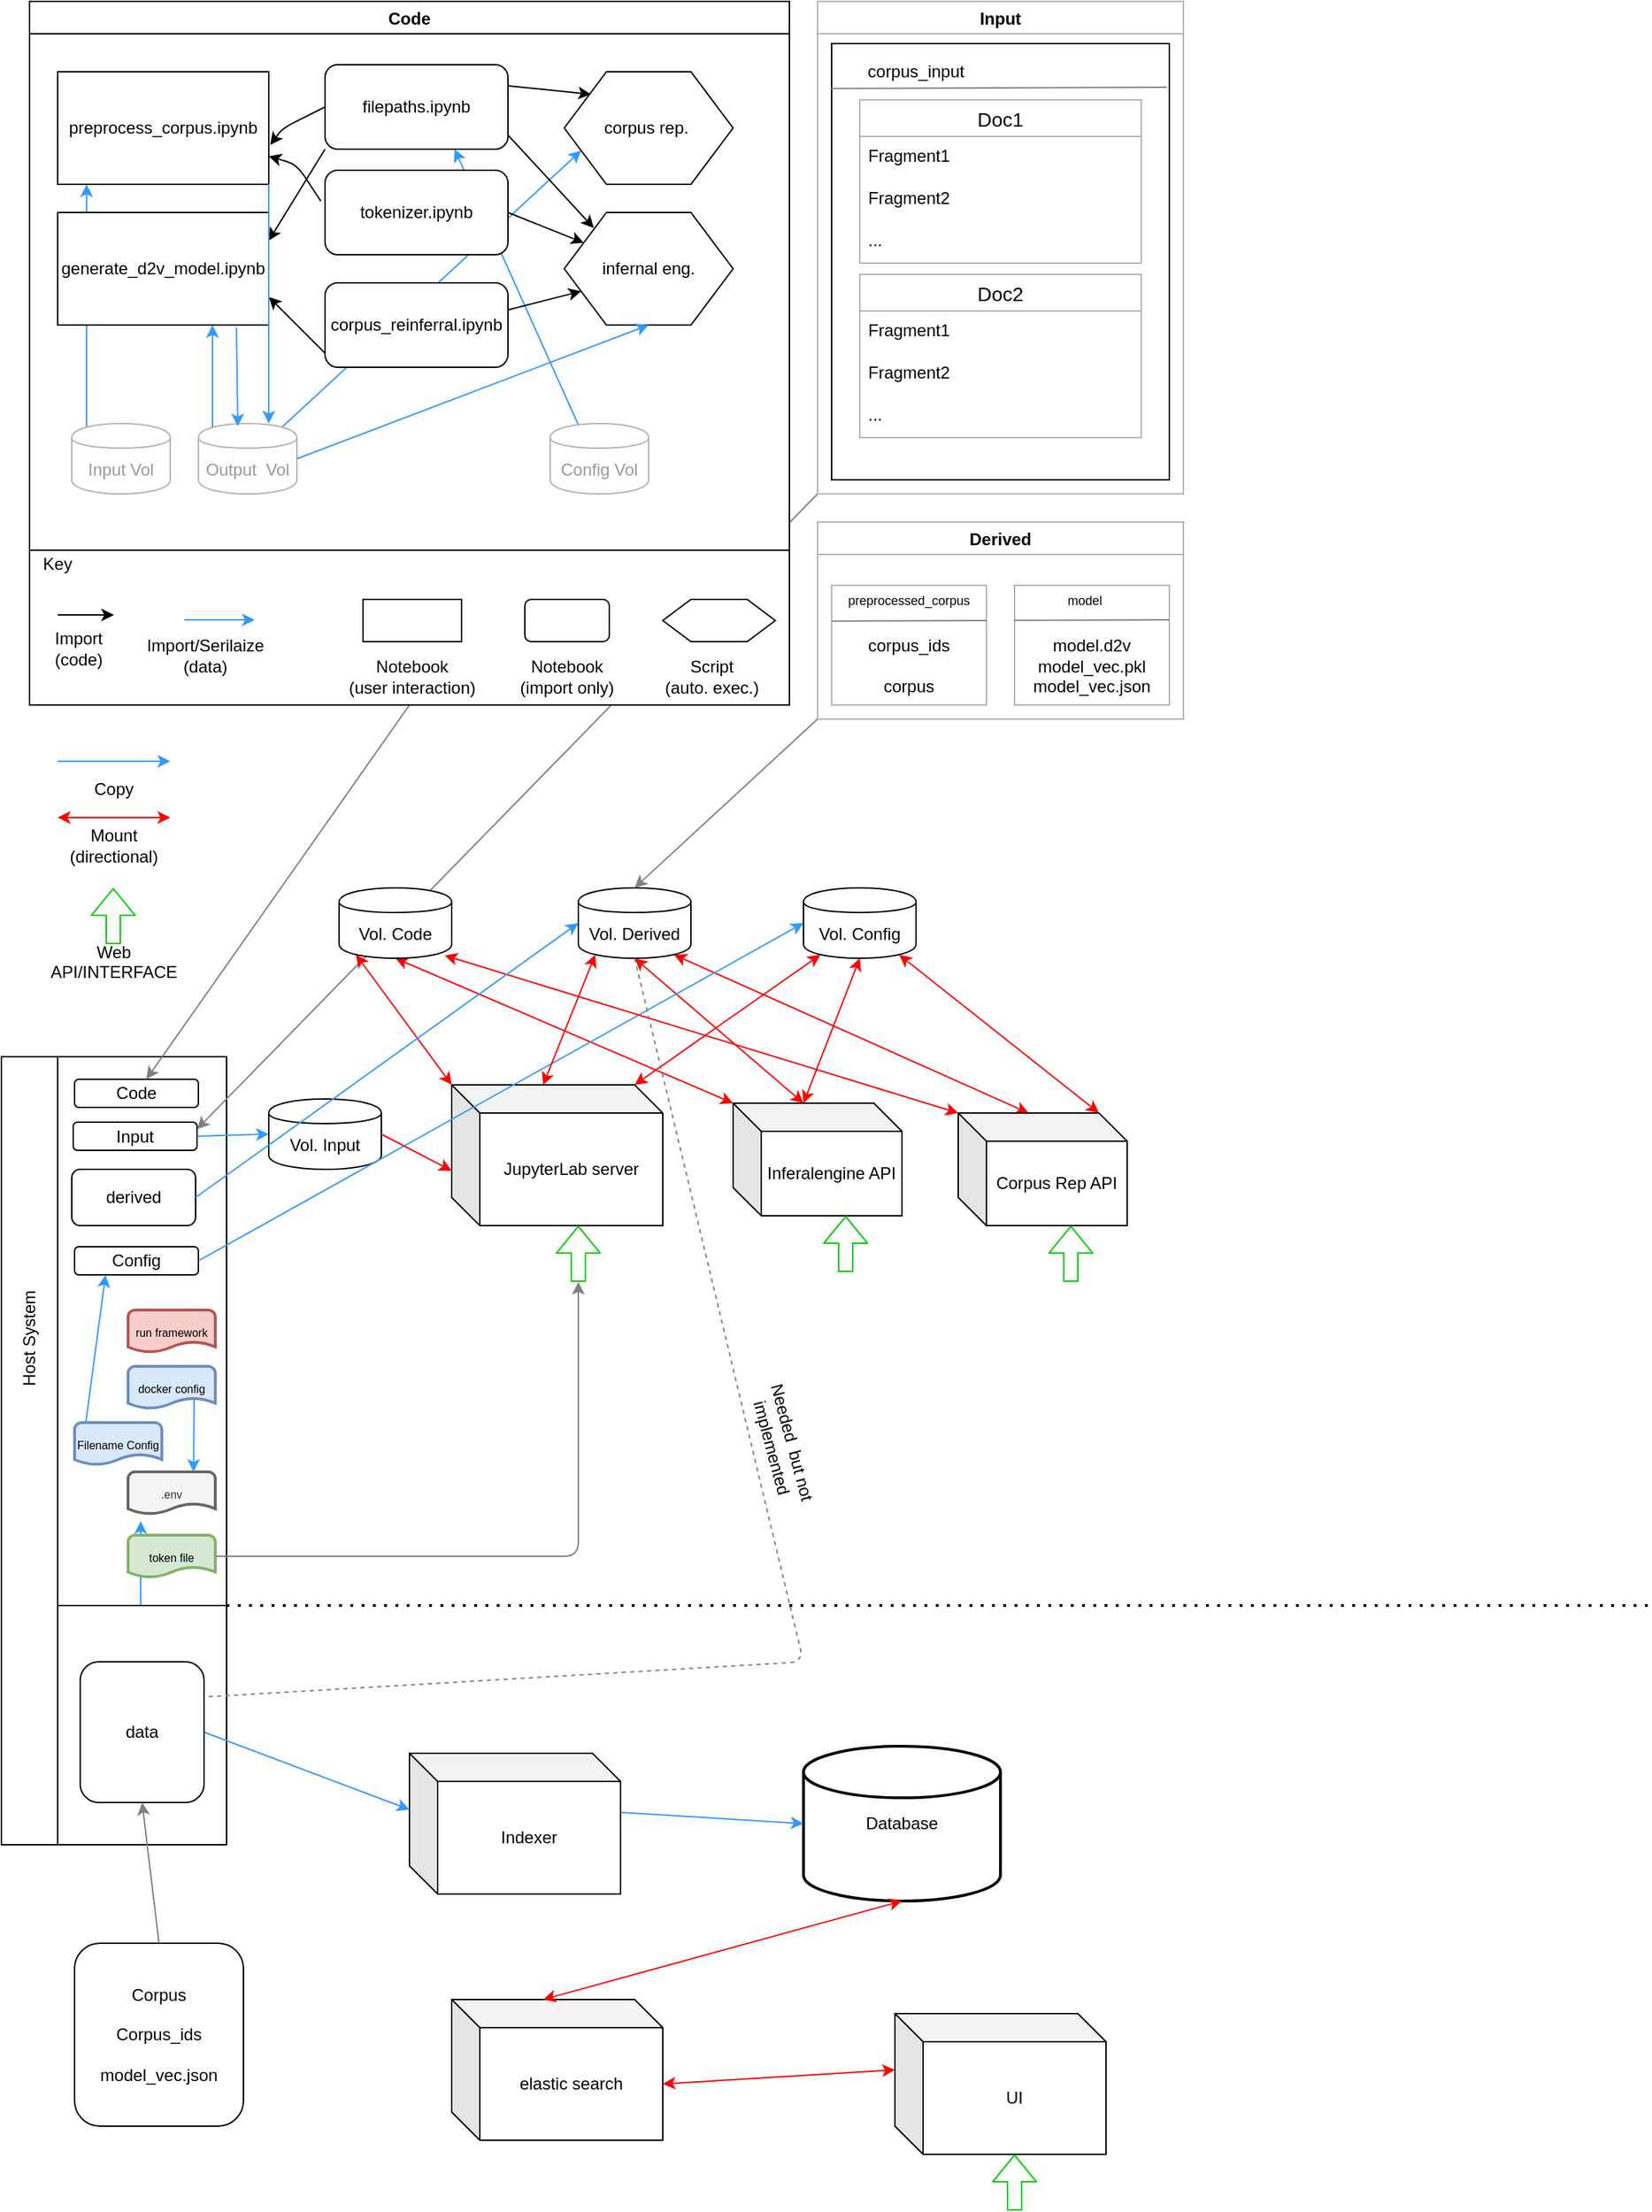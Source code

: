 <mxfile version="13.4.1" type="device"><diagram id="HEAzutBHcKa1fwCWlQ8a" name="Page-1"><mxGraphModel dx="705" dy="1695" grid="1" gridSize="10" guides="1" tooltips="1" connect="1" arrows="1" fold="1" page="1" pageScale="1" pageWidth="850" pageHeight="1100" math="0" shadow="0"><root><mxCell id="0"/><mxCell id="1" parent="0"/><mxCell id="dVK1Ax-wmwRDjo7SoRQM-2" value="" style="rounded=0;whiteSpace=wrap;html=1;" vertex="1" parent="1"><mxGeometry x="40" y="240" width="120" height="390" as="geometry"/></mxCell><mxCell id="dVK1Ax-wmwRDjo7SoRQM-203" value="" style="endArrow=classic;html=1;fontColor=#999999;exitX=0;exitY=1;exitDx=0;exitDy=0;strokeColor=#808080;entryX=1;entryY=0.25;entryDx=0;entryDy=0;" edge="1" parent="1" source="dVK1Ax-wmwRDjo7SoRQM-163" target="dVK1Ax-wmwRDjo7SoRQM-6"><mxGeometry width="50" height="50" relative="1" as="geometry"><mxPoint x="410" y="-10" as="sourcePoint"/><mxPoint x="223.029" y="256" as="targetPoint"/></mxGeometry></mxCell><mxCell id="dVK1Ax-wmwRDjo7SoRQM-135" value="" style="endArrow=classic;startArrow=classic;html=1;fontColor=#999999;exitX=0.5;exitY=1;exitDx=0;exitDy=0;entryX=0;entryY=0;entryDx=50;entryDy=0;entryPerimeter=0;strokeColor=#FF0000;" edge="1" parent="1" source="dVK1Ax-wmwRDjo7SoRQM-35" target="dVK1Ax-wmwRDjo7SoRQM-38"><mxGeometry width="50" height="50" relative="1" as="geometry"><mxPoint x="320" y="395" as="sourcePoint"/><mxPoint x="465" y="350" as="targetPoint"/></mxGeometry></mxCell><mxCell id="dVK1Ax-wmwRDjo7SoRQM-134" value="" style="endArrow=classic;startArrow=classic;html=1;fontColor=#999999;exitX=0.5;exitY=1;exitDx=0;exitDy=0;entryX=0;entryY=0;entryDx=0;entryDy=0;entryPerimeter=0;strokeColor=#FF0000;" edge="1" parent="1" source="dVK1Ax-wmwRDjo7SoRQM-32" target="dVK1Ax-wmwRDjo7SoRQM-38"><mxGeometry width="50" height="50" relative="1" as="geometry"><mxPoint x="322" y="256" as="sourcePoint"/><mxPoint x="660" y="200" as="targetPoint"/></mxGeometry></mxCell><mxCell id="dVK1Ax-wmwRDjo7SoRQM-133" value="" style="endArrow=classic;startArrow=classic;html=1;fontColor=#999999;exitX=0.85;exitY=0.95;exitDx=0;exitDy=0;entryX=0;entryY=0;entryDx=100;entryDy=0;entryPerimeter=0;strokeColor=#FF0000;exitPerimeter=0;" edge="1" parent="1" source="dVK1Ax-wmwRDjo7SoRQM-34" target="dVK1Ax-wmwRDjo7SoRQM-37"><mxGeometry width="50" height="50" relative="1" as="geometry"><mxPoint x="320" y="455" as="sourcePoint"/><mxPoint x="485" y="370" as="targetPoint"/></mxGeometry></mxCell><mxCell id="dVK1Ax-wmwRDjo7SoRQM-132" value="" style="endArrow=classic;startArrow=classic;html=1;fontColor=#999999;exitX=0.85;exitY=0.95;exitDx=0;exitDy=0;entryX=0;entryY=0;entryDx=50;entryDy=0;entryPerimeter=0;strokeColor=#FF0000;exitPerimeter=0;" edge="1" parent="1" source="dVK1Ax-wmwRDjo7SoRQM-35" target="dVK1Ax-wmwRDjo7SoRQM-37"><mxGeometry width="50" height="50" relative="1" as="geometry"><mxPoint x="320" y="395" as="sourcePoint"/><mxPoint x="465" y="350" as="targetPoint"/></mxGeometry></mxCell><mxCell id="dVK1Ax-wmwRDjo7SoRQM-1" value="" style="rounded=0;whiteSpace=wrap;html=1;" vertex="1" parent="1"><mxGeometry y="240" width="40" height="560" as="geometry"/></mxCell><mxCell id="dVK1Ax-wmwRDjo7SoRQM-157" style="edgeStyle=orthogonalEdgeStyle;rounded=0;orthogonalLoop=1;jettySize=auto;html=1;exitX=0.5;exitY=1;exitDx=0;exitDy=0;entryX=0.145;entryY=1.167;entryDx=0;entryDy=0;entryPerimeter=0;strokeColor=#3399FF;fontColor=#000000;" edge="1" parent="1" source="dVK1Ax-wmwRDjo7SoRQM-2" target="dVK1Ax-wmwRDjo7SoRQM-154"><mxGeometry relative="1" as="geometry"/></mxCell><mxCell id="dVK1Ax-wmwRDjo7SoRQM-3" value="" style="rounded=0;whiteSpace=wrap;html=1;" vertex="1" parent="1"><mxGeometry x="40" y="630" width="120" height="170" as="geometry"/></mxCell><mxCell id="dVK1Ax-wmwRDjo7SoRQM-6" value="Input" style="rounded=1;whiteSpace=wrap;html=1;" vertex="1" parent="1"><mxGeometry x="51" y="286.5" width="88" height="20" as="geometry"/></mxCell><mxCell id="dVK1Ax-wmwRDjo7SoRQM-29" value="Config" style="rounded=1;whiteSpace=wrap;html=1;" vertex="1" parent="1"><mxGeometry x="52" y="375" width="88" height="20" as="geometry"/></mxCell><mxCell id="dVK1Ax-wmwRDjo7SoRQM-30" value="derived" style="rounded=1;whiteSpace=wrap;html=1;" vertex="1" parent="1"><mxGeometry x="50" y="320" width="88" height="40" as="geometry"/></mxCell><mxCell id="dVK1Ax-wmwRDjo7SoRQM-32" value="Vol. Code" style="shape=cylinder;whiteSpace=wrap;html=1;boundedLbl=1;backgroundOutline=1;" vertex="1" parent="1"><mxGeometry x="240" y="120" width="80" height="50" as="geometry"/></mxCell><mxCell id="dVK1Ax-wmwRDjo7SoRQM-33" value="Vol. Input" style="shape=cylinder;whiteSpace=wrap;html=1;boundedLbl=1;backgroundOutline=1;" vertex="1" parent="1"><mxGeometry x="190" y="270" width="80" height="50" as="geometry"/></mxCell><mxCell id="dVK1Ax-wmwRDjo7SoRQM-34" value="Vol. Config" style="shape=cylinder;whiteSpace=wrap;html=1;boundedLbl=1;backgroundOutline=1;" vertex="1" parent="1"><mxGeometry x="570" y="120" width="80" height="50" as="geometry"/></mxCell><mxCell id="dVK1Ax-wmwRDjo7SoRQM-35" value="Vol. Derived" style="shape=cylinder;whiteSpace=wrap;html=1;boundedLbl=1;backgroundOutline=1;" vertex="1" parent="1"><mxGeometry x="410" y="120" width="80" height="50" as="geometry"/></mxCell><mxCell id="dVK1Ax-wmwRDjo7SoRQM-36" value="JupyterLab server" style="shape=cube;whiteSpace=wrap;html=1;boundedLbl=1;backgroundOutline=1;darkOpacity=0.05;darkOpacity2=0.1;" vertex="1" parent="1"><mxGeometry x="320" y="260" width="150" height="100" as="geometry"/></mxCell><mxCell id="dVK1Ax-wmwRDjo7SoRQM-37" value="Corpus Rep API" style="shape=cube;whiteSpace=wrap;html=1;boundedLbl=1;backgroundOutline=1;darkOpacity=0.05;darkOpacity2=0.1;" vertex="1" parent="1"><mxGeometry x="680" y="280" width="120" height="80" as="geometry"/></mxCell><mxCell id="dVK1Ax-wmwRDjo7SoRQM-38" value="Inferalengine API" style="shape=cube;whiteSpace=wrap;html=1;boundedLbl=1;backgroundOutline=1;darkOpacity=0.05;darkOpacity2=0.1;" vertex="1" parent="1"><mxGeometry x="520" y="273" width="120" height="80" as="geometry"/></mxCell><mxCell id="dVK1Ax-wmwRDjo7SoRQM-121" value="" style="endArrow=classic;html=1;strokeColor=#3399FF;fontColor=#999999;exitX=1;exitY=0.5;exitDx=0;exitDy=0;entryX=0;entryY=0.5;entryDx=0;entryDy=0;" edge="1" parent="1" source="dVK1Ax-wmwRDjo7SoRQM-29" target="dVK1Ax-wmwRDjo7SoRQM-34"><mxGeometry width="50" height="50" relative="1" as="geometry"><mxPoint x="180" y="400" as="sourcePoint"/><mxPoint x="230" y="350" as="targetPoint"/></mxGeometry></mxCell><mxCell id="dVK1Ax-wmwRDjo7SoRQM-123" value="" style="endArrow=classic;html=1;strokeColor=#3399FF;fontColor=#999999;entryX=0;entryY=0.5;entryDx=0;entryDy=0;exitX=1;exitY=0.5;exitDx=0;exitDy=0;" edge="1" parent="1" source="dVK1Ax-wmwRDjo7SoRQM-6" target="dVK1Ax-wmwRDjo7SoRQM-33"><mxGeometry width="50" height="50" relative="1" as="geometry"><mxPoint x="138" y="300" as="sourcePoint"/><mxPoint x="230" y="345" as="targetPoint"/></mxGeometry></mxCell><mxCell id="dVK1Ax-wmwRDjo7SoRQM-126" value="" style="endArrow=classic;startArrow=classic;html=1;fontColor=#999999;exitX=0.15;exitY=0.95;exitDx=0;exitDy=0;strokeColor=#FF0000;exitPerimeter=0;" edge="1" parent="1" source="dVK1Ax-wmwRDjo7SoRQM-32"><mxGeometry width="50" height="50" relative="1" as="geometry"><mxPoint x="430" y="380" as="sourcePoint"/><mxPoint x="320" y="260" as="targetPoint"/></mxGeometry></mxCell><mxCell id="dVK1Ax-wmwRDjo7SoRQM-128" value="" style="endArrow=classic;startArrow=classic;html=1;fontColor=#999999;exitX=0.15;exitY=0.95;exitDx=0;exitDy=0;entryX=0;entryY=0;entryDx=65;entryDy=0;entryPerimeter=0;strokeColor=#FF0000;exitPerimeter=0;" edge="1" parent="1" source="dVK1Ax-wmwRDjo7SoRQM-35" target="dVK1Ax-wmwRDjo7SoRQM-36"><mxGeometry width="50" height="50" relative="1" as="geometry"><mxPoint x="320" y="335" as="sourcePoint"/><mxPoint x="466.05" y="317" as="targetPoint"/></mxGeometry></mxCell><mxCell id="dVK1Ax-wmwRDjo7SoRQM-129" value="" style="endArrow=classic;startArrow=classic;html=1;fontColor=#999999;exitX=0.15;exitY=0.95;exitDx=0;exitDy=0;entryX=0;entryY=0;entryDx=130;entryDy=0;entryPerimeter=0;strokeColor=#FF0000;exitPerimeter=0;" edge="1" parent="1" source="dVK1Ax-wmwRDjo7SoRQM-34" target="dVK1Ax-wmwRDjo7SoRQM-36"><mxGeometry width="50" height="50" relative="1" as="geometry"><mxPoint x="320" y="395" as="sourcePoint"/><mxPoint x="465" y="350" as="targetPoint"/></mxGeometry></mxCell><mxCell id="dVK1Ax-wmwRDjo7SoRQM-130" value="" style="endArrow=classic;html=1;strokeColor=#FF0000;fontColor=#999999;exitX=1;exitY=0.5;exitDx=0;exitDy=0;entryX=0;entryY=0.61;entryDx=0;entryDy=0;entryPerimeter=0;" edge="1" parent="1" source="dVK1Ax-wmwRDjo7SoRQM-33" target="dVK1Ax-wmwRDjo7SoRQM-36"><mxGeometry width="50" height="50" relative="1" as="geometry"><mxPoint x="430" y="380" as="sourcePoint"/><mxPoint x="480" y="330" as="targetPoint"/></mxGeometry></mxCell><mxCell id="dVK1Ax-wmwRDjo7SoRQM-131" value="" style="endArrow=classic;startArrow=classic;html=1;fontColor=#999999;exitX=0.938;exitY=0.96;exitDx=0;exitDy=0;entryX=0;entryY=0;entryDx=0;entryDy=0;entryPerimeter=0;strokeColor=#FF0000;exitPerimeter=0;" edge="1" parent="1" source="dVK1Ax-wmwRDjo7SoRQM-32" target="dVK1Ax-wmwRDjo7SoRQM-37"><mxGeometry width="50" height="50" relative="1" as="geometry"><mxPoint x="320" y="271.5" as="sourcePoint"/><mxPoint x="465" y="310" as="targetPoint"/></mxGeometry></mxCell><mxCell id="dVK1Ax-wmwRDjo7SoRQM-136" value="" style="endArrow=classic;startArrow=classic;html=1;fontColor=#999999;exitX=0.5;exitY=1;exitDx=0;exitDy=0;entryX=0;entryY=0;entryDx=50;entryDy=0;entryPerimeter=0;strokeColor=#FF0000;" edge="1" parent="1" source="dVK1Ax-wmwRDjo7SoRQM-34" target="dVK1Ax-wmwRDjo7SoRQM-38"><mxGeometry width="50" height="50" relative="1" as="geometry"><mxPoint x="320" y="405" as="sourcePoint"/><mxPoint x="670" y="340" as="targetPoint"/></mxGeometry></mxCell><mxCell id="dVK1Ax-wmwRDjo7SoRQM-125" value="" style="endArrow=classic;html=1;fontColor=#999999;exitX=0.5;exitY=1;exitDx=0;exitDy=0;strokeColor=#808080;" edge="1" parent="1" source="dVK1Ax-wmwRDjo7SoRQM-43" target="dVK1Ax-wmwRDjo7SoRQM-158"><mxGeometry width="50" height="50" relative="1" as="geometry"><mxPoint x="360" y="410" as="sourcePoint"/><mxPoint x="120" y="230" as="targetPoint"/></mxGeometry></mxCell><mxCell id="dVK1Ax-wmwRDjo7SoRQM-122" value="" style="endArrow=classic;html=1;strokeColor=#3399FF;fontColor=#999999;entryX=0;entryY=0.5;entryDx=0;entryDy=0;exitX=1;exitY=0.5;exitDx=0;exitDy=0;" edge="1" parent="1" source="dVK1Ax-wmwRDjo7SoRQM-30" target="dVK1Ax-wmwRDjo7SoRQM-35"><mxGeometry width="50" height="50" relative="1" as="geometry"><mxPoint x="150" y="395" as="sourcePoint"/><mxPoint x="240" y="455" as="targetPoint"/></mxGeometry></mxCell><mxCell id="dVK1Ax-wmwRDjo7SoRQM-139" value="" style="endArrow=classic;html=1;fontColor=#999999;strokeColor=#3399FF;" edge="1" parent="1"><mxGeometry width="50" height="50" relative="1" as="geometry"><mxPoint x="40" y="30" as="sourcePoint"/><mxPoint x="120" y="30" as="targetPoint"/><Array as="points"><mxPoint x="90" y="30"/></Array></mxGeometry></mxCell><mxCell id="dVK1Ax-wmwRDjo7SoRQM-140" value="&lt;font color=&quot;#000000&quot;&gt;Copy&lt;/font&gt;" style="text;html=1;strokeColor=none;fillColor=none;align=center;verticalAlign=middle;whiteSpace=wrap;rounded=0;fontColor=#999999;" vertex="1" parent="1"><mxGeometry x="60" y="40" width="40" height="20" as="geometry"/></mxCell><mxCell id="dVK1Ax-wmwRDjo7SoRQM-141" value="" style="endArrow=classic;startArrow=classic;html=1;fontColor=#999999;strokeColor=#FF0000;" edge="1" parent="1"><mxGeometry width="50" height="50" relative="1" as="geometry"><mxPoint x="40" y="70" as="sourcePoint"/><mxPoint x="120" y="70" as="targetPoint"/></mxGeometry></mxCell><mxCell id="dVK1Ax-wmwRDjo7SoRQM-142" value="&lt;font color=&quot;#000000&quot;&gt;&lt;span&gt;Mount&lt;br&gt;(directional)&lt;br&gt;&lt;/span&gt;&lt;/font&gt;" style="text;html=1;strokeColor=none;fillColor=none;align=center;verticalAlign=middle;whiteSpace=wrap;rounded=0;fontColor=#999999;" vertex="1" parent="1"><mxGeometry x="60" y="80" width="40" height="20" as="geometry"/></mxCell><mxCell id="dVK1Ax-wmwRDjo7SoRQM-143" value="" style="shape=flexArrow;endArrow=classic;html=1;fontColor=#999999;strokeColor=#00CC00;" edge="1" parent="1"><mxGeometry width="50" height="50" relative="1" as="geometry"><mxPoint x="410" y="400" as="sourcePoint"/><mxPoint x="410" y="360" as="targetPoint"/></mxGeometry></mxCell><mxCell id="dVK1Ax-wmwRDjo7SoRQM-144" value="" style="shape=flexArrow;endArrow=classic;html=1;fontColor=#999999;strokeColor=#00CC00;" edge="1" parent="1"><mxGeometry width="50" height="50" relative="1" as="geometry"><mxPoint x="600" y="393" as="sourcePoint"/><mxPoint x="600" y="353" as="targetPoint"/></mxGeometry></mxCell><mxCell id="dVK1Ax-wmwRDjo7SoRQM-145" value="" style="shape=flexArrow;endArrow=classic;html=1;fontColor=#999999;strokeColor=#00CC00;" edge="1" parent="1"><mxGeometry width="50" height="50" relative="1" as="geometry"><mxPoint x="760" y="400" as="sourcePoint"/><mxPoint x="760" y="360" as="targetPoint"/></mxGeometry></mxCell><mxCell id="dVK1Ax-wmwRDjo7SoRQM-146" value="" style="shape=flexArrow;endArrow=classic;html=1;fontColor=#999999;strokeColor=#00CC00;" edge="1" parent="1"><mxGeometry width="50" height="50" relative="1" as="geometry"><mxPoint x="79.5" y="160" as="sourcePoint"/><mxPoint x="79.5" y="120" as="targetPoint"/></mxGeometry></mxCell><mxCell id="dVK1Ax-wmwRDjo7SoRQM-147" value="&lt;font color=&quot;#000000&quot;&gt;&lt;span&gt;Web API/INTERFACE&lt;br&gt;&lt;br&gt;&lt;/span&gt;&lt;/font&gt;" style="text;html=1;strokeColor=none;fillColor=none;align=center;verticalAlign=middle;whiteSpace=wrap;rounded=0;fontColor=#999999;" vertex="1" parent="1"><mxGeometry x="60" y="170" width="40" height="20" as="geometry"/></mxCell><mxCell id="dVK1Ax-wmwRDjo7SoRQM-148" value="Host System" style="text;html=1;strokeColor=none;fillColor=none;align=center;verticalAlign=middle;whiteSpace=wrap;rounded=0;rotation=-90;" vertex="1" parent="1"><mxGeometry x="-50" y="430" width="140" height="20" as="geometry"/></mxCell><mxCell id="dVK1Ax-wmwRDjo7SoRQM-149" value="&lt;font style=&quot;font-size: 8px&quot;&gt;Filename Config&lt;/font&gt;" style="strokeWidth=2;html=1;shape=mxgraph.flowchart.document2;whiteSpace=wrap;size=0.25;fillColor=#dae8fc;strokeColor=#6c8ebf;" vertex="1" parent="1"><mxGeometry x="52" y="500" width="62" height="30" as="geometry"/></mxCell><mxCell id="dVK1Ax-wmwRDjo7SoRQM-152" value="&lt;span style=&quot;font-size: 8px&quot;&gt;docker config&lt;/span&gt;" style="strokeWidth=2;html=1;shape=mxgraph.flowchart.document2;whiteSpace=wrap;size=0.25;fillColor=#dae8fc;strokeColor=#6c8ebf;" vertex="1" parent="1"><mxGeometry x="90" y="460" width="62" height="30" as="geometry"/></mxCell><mxCell id="dVK1Ax-wmwRDjo7SoRQM-153" value="&lt;span style=&quot;font-size: 8px&quot;&gt;run framework&lt;/span&gt;" style="strokeWidth=2;html=1;shape=mxgraph.flowchart.document2;whiteSpace=wrap;size=0.25;fillColor=#f8cecc;strokeColor=#b85450;" vertex="1" parent="1"><mxGeometry x="90" y="420" width="62" height="30" as="geometry"/></mxCell><mxCell id="dVK1Ax-wmwRDjo7SoRQM-154" value="&lt;span style=&quot;font-size: 8px&quot;&gt;.env&lt;/span&gt;" style="strokeWidth=2;html=1;shape=mxgraph.flowchart.document2;whiteSpace=wrap;size=0.25;fillColor=#f5f5f5;strokeColor=#666666;fontColor=#333333;" vertex="1" parent="1"><mxGeometry x="90" y="535" width="62" height="30" as="geometry"/></mxCell><mxCell id="dVK1Ax-wmwRDjo7SoRQM-155" value="" style="endArrow=classic;html=1;fontColor=#000000;strokeColor=#3399FF;entryX=0.25;entryY=1;entryDx=0;entryDy=0;" edge="1" parent="1" target="dVK1Ax-wmwRDjo7SoRQM-29"><mxGeometry width="50" height="50" relative="1" as="geometry"><mxPoint x="60" y="500" as="sourcePoint"/><mxPoint x="110" y="450" as="targetPoint"/></mxGeometry></mxCell><mxCell id="dVK1Ax-wmwRDjo7SoRQM-156" value="" style="endArrow=classic;html=1;strokeColor=#3399FF;fontColor=#000000;exitX=0.758;exitY=0.767;exitDx=0;exitDy=0;exitPerimeter=0;entryX=0.75;entryY=0;entryDx=0;entryDy=0;entryPerimeter=0;" edge="1" parent="1" source="dVK1Ax-wmwRDjo7SoRQM-152" target="dVK1Ax-wmwRDjo7SoRQM-154"><mxGeometry width="50" height="50" relative="1" as="geometry"><mxPoint x="440" y="410" as="sourcePoint"/><mxPoint x="490" y="360" as="targetPoint"/></mxGeometry></mxCell><mxCell id="dVK1Ax-wmwRDjo7SoRQM-43" value="Code" style="swimlane;swimlaneFillColor=#ffffff;" vertex="1" parent="1"><mxGeometry x="20" y="-510" width="540" height="500" as="geometry"><mxRectangle x="50" y="250" width="90" height="23" as="alternateBounds"/></mxGeometry></mxCell><mxCell id="dVK1Ax-wmwRDjo7SoRQM-118" value="" style="endArrow=classic;html=1;strokeColor=#3399FF;exitX=0.286;exitY=0.02;exitDx=0;exitDy=0;exitPerimeter=0;entryX=0.708;entryY=1;entryDx=0;entryDy=0;entryPerimeter=0;" edge="1" parent="dVK1Ax-wmwRDjo7SoRQM-43" source="dVK1Ax-wmwRDjo7SoRQM-102" target="dVK1Ax-wmwRDjo7SoRQM-47"><mxGeometry width="50" height="50" relative="1" as="geometry"><mxPoint x="210" y="300" as="sourcePoint"/><mxPoint x="260" y="250" as="targetPoint"/></mxGeometry></mxCell><mxCell id="dVK1Ax-wmwRDjo7SoRQM-116" value="" style="endArrow=classic;html=1;strokeColor=#3399FF;exitX=0.85;exitY=0.05;exitDx=0;exitDy=0;exitPerimeter=0;entryX=0;entryY=0.75;entryDx=0;entryDy=0;" edge="1" parent="dVK1Ax-wmwRDjo7SoRQM-43" source="dVK1Ax-wmwRDjo7SoRQM-100" target="dVK1Ax-wmwRDjo7SoRQM-50"><mxGeometry width="50" height="50" relative="1" as="geometry"><mxPoint x="210" y="300" as="sourcePoint"/><mxPoint x="260" y="250" as="targetPoint"/></mxGeometry></mxCell><mxCell id="dVK1Ax-wmwRDjo7SoRQM-111" value="" style="endArrow=classic;html=1;exitX=0.15;exitY=0.05;exitDx=0;exitDy=0;exitPerimeter=0;entryX=0.137;entryY=1;entryDx=0;entryDy=0;entryPerimeter=0;strokeColor=#3399FF;" edge="1" parent="dVK1Ax-wmwRDjo7SoRQM-43" source="dVK1Ax-wmwRDjo7SoRQM-72" target="dVK1Ax-wmwRDjo7SoRQM-44"><mxGeometry width="50" height="50" relative="1" as="geometry"><mxPoint x="210" y="150" as="sourcePoint"/><mxPoint x="260" y="100" as="targetPoint"/></mxGeometry></mxCell><mxCell id="dVK1Ax-wmwRDjo7SoRQM-44" value="preprocess_corpus.ipynb" style="rounded=0;whiteSpace=wrap;html=1;" vertex="1" parent="dVK1Ax-wmwRDjo7SoRQM-43"><mxGeometry x="20" y="50" width="150" height="80" as="geometry"/></mxCell><mxCell id="dVK1Ax-wmwRDjo7SoRQM-46" value="generate_d2v_model.ipynb" style="rounded=0;whiteSpace=wrap;html=1;" vertex="1" parent="dVK1Ax-wmwRDjo7SoRQM-43"><mxGeometry x="20" y="150" width="150" height="80" as="geometry"/></mxCell><mxCell id="dVK1Ax-wmwRDjo7SoRQM-47" value="filepaths.ipynb" style="rounded=1;whiteSpace=wrap;html=1;" vertex="1" parent="dVK1Ax-wmwRDjo7SoRQM-43"><mxGeometry x="210" y="45" width="130" height="60" as="geometry"/></mxCell><mxCell id="dVK1Ax-wmwRDjo7SoRQM-48" value="corpus_reinferral.ipynb" style="rounded=1;whiteSpace=wrap;html=1;" vertex="1" parent="dVK1Ax-wmwRDjo7SoRQM-43"><mxGeometry x="210" y="200" width="130" height="60" as="geometry"/></mxCell><mxCell id="dVK1Ax-wmwRDjo7SoRQM-49" value="tokenizer.ipynb" style="rounded=1;whiteSpace=wrap;html=1;" vertex="1" parent="dVK1Ax-wmwRDjo7SoRQM-43"><mxGeometry x="210" y="120" width="130" height="60" as="geometry"/></mxCell><mxCell id="dVK1Ax-wmwRDjo7SoRQM-50" value="corpus rep.&amp;nbsp;" style="shape=hexagon;perimeter=hexagonPerimeter2;whiteSpace=wrap;html=1;" vertex="1" parent="dVK1Ax-wmwRDjo7SoRQM-43"><mxGeometry x="380" y="50" width="120" height="80" as="geometry"/></mxCell><mxCell id="dVK1Ax-wmwRDjo7SoRQM-51" value="infernal eng." style="shape=hexagon;perimeter=hexagonPerimeter2;whiteSpace=wrap;html=1;" vertex="1" parent="dVK1Ax-wmwRDjo7SoRQM-43"><mxGeometry x="380" y="150" width="120" height="80" as="geometry"/></mxCell><mxCell id="dVK1Ax-wmwRDjo7SoRQM-52" value="" style="endArrow=classic;html=1;exitX=0;exitY=0.5;exitDx=0;exitDy=0;entryX=1.007;entryY=0.65;entryDx=0;entryDy=0;entryPerimeter=0;" edge="1" parent="dVK1Ax-wmwRDjo7SoRQM-43" source="dVK1Ax-wmwRDjo7SoRQM-47" target="dVK1Ax-wmwRDjo7SoRQM-44"><mxGeometry width="50" height="50" relative="1" as="geometry"><mxPoint x="160" y="140" as="sourcePoint"/><mxPoint x="190" y="140" as="targetPoint"/><Array as="points"><mxPoint x="180" y="90"/></Array></mxGeometry></mxCell><mxCell id="dVK1Ax-wmwRDjo7SoRQM-53" value="" style="endArrow=classic;html=1;exitX=-0.023;exitY=0.367;exitDx=0;exitDy=0;entryX=1;entryY=0.75;entryDx=0;entryDy=0;exitPerimeter=0;" edge="1" parent="dVK1Ax-wmwRDjo7SoRQM-43" source="dVK1Ax-wmwRDjo7SoRQM-49" target="dVK1Ax-wmwRDjo7SoRQM-44"><mxGeometry width="50" height="50" relative="1" as="geometry"><mxPoint x="220" y="101" as="sourcePoint"/><mxPoint x="181.05" y="128" as="targetPoint"/><Array as="points"><mxPoint x="190" y="116"/></Array></mxGeometry></mxCell><mxCell id="dVK1Ax-wmwRDjo7SoRQM-54" value="" style="endArrow=classic;html=1;entryX=1;entryY=0.25;entryDx=0;entryDy=0;" edge="1" parent="dVK1Ax-wmwRDjo7SoRQM-43" target="dVK1Ax-wmwRDjo7SoRQM-46"><mxGeometry width="50" height="50" relative="1" as="geometry"><mxPoint x="210" y="105" as="sourcePoint"/><mxPoint x="260" y="55" as="targetPoint"/></mxGeometry></mxCell><mxCell id="dVK1Ax-wmwRDjo7SoRQM-55" value="" style="endArrow=classic;html=1;entryX=1;entryY=0.75;entryDx=0;entryDy=0;" edge="1" parent="dVK1Ax-wmwRDjo7SoRQM-43" target="dVK1Ax-wmwRDjo7SoRQM-46"><mxGeometry width="50" height="50" relative="1" as="geometry"><mxPoint x="210" y="250" as="sourcePoint"/><mxPoint x="260" y="200" as="targetPoint"/></mxGeometry></mxCell><mxCell id="dVK1Ax-wmwRDjo7SoRQM-56" value="" style="endArrow=classic;html=1;entryX=0.158;entryY=0.2;entryDx=0;entryDy=0;entryPerimeter=0;" edge="1" parent="dVK1Ax-wmwRDjo7SoRQM-43" target="dVK1Ax-wmwRDjo7SoRQM-50"><mxGeometry width="50" height="50" relative="1" as="geometry"><mxPoint x="340" y="60" as="sourcePoint"/><mxPoint x="390" y="10" as="targetPoint"/></mxGeometry></mxCell><mxCell id="dVK1Ax-wmwRDjo7SoRQM-57" value="" style="endArrow=classic;html=1;entryX=0.175;entryY=0.138;entryDx=0;entryDy=0;entryPerimeter=0;" edge="1" parent="dVK1Ax-wmwRDjo7SoRQM-43" target="dVK1Ax-wmwRDjo7SoRQM-51"><mxGeometry width="50" height="50" relative="1" as="geometry"><mxPoint x="340" y="95" as="sourcePoint"/><mxPoint x="390" y="45" as="targetPoint"/></mxGeometry></mxCell><mxCell id="dVK1Ax-wmwRDjo7SoRQM-58" value="" style="endArrow=classic;html=1;" edge="1" parent="dVK1Ax-wmwRDjo7SoRQM-43" target="dVK1Ax-wmwRDjo7SoRQM-51"><mxGeometry width="50" height="50" relative="1" as="geometry"><mxPoint x="340" y="150" as="sourcePoint"/><mxPoint x="401" y="216.04" as="targetPoint"/></mxGeometry></mxCell><mxCell id="dVK1Ax-wmwRDjo7SoRQM-59" value="" style="endArrow=classic;html=1;entryX=0;entryY=0.75;entryDx=0;entryDy=0;" edge="1" parent="dVK1Ax-wmwRDjo7SoRQM-43" target="dVK1Ax-wmwRDjo7SoRQM-51"><mxGeometry width="50" height="50" relative="1" as="geometry"><mxPoint x="340" y="219.23" as="sourcePoint"/><mxPoint x="393.846" y="240.768" as="targetPoint"/></mxGeometry></mxCell><mxCell id="dVK1Ax-wmwRDjo7SoRQM-60" value="" style="endArrow=classic;html=1;" edge="1" parent="dVK1Ax-wmwRDjo7SoRQM-43"><mxGeometry width="50" height="50" relative="1" as="geometry"><mxPoint x="20" y="436" as="sourcePoint"/><mxPoint x="60" y="436" as="targetPoint"/><Array as="points"/></mxGeometry></mxCell><mxCell id="dVK1Ax-wmwRDjo7SoRQM-61" value="" style="rounded=0;whiteSpace=wrap;html=1;" vertex="1" parent="dVK1Ax-wmwRDjo7SoRQM-43"><mxGeometry x="237" y="425" width="70" height="30" as="geometry"/></mxCell><mxCell id="dVK1Ax-wmwRDjo7SoRQM-63" value="" style="rounded=1;whiteSpace=wrap;html=1;" vertex="1" parent="dVK1Ax-wmwRDjo7SoRQM-43"><mxGeometry x="352" y="425" width="60" height="30" as="geometry"/></mxCell><mxCell id="dVK1Ax-wmwRDjo7SoRQM-64" value="" style="shape=hexagon;perimeter=hexagonPerimeter2;whiteSpace=wrap;html=1;" vertex="1" parent="dVK1Ax-wmwRDjo7SoRQM-43"><mxGeometry x="450" y="425" width="80" height="30" as="geometry"/></mxCell><mxCell id="dVK1Ax-wmwRDjo7SoRQM-65" value="" style="endArrow=none;html=1;" edge="1" parent="dVK1Ax-wmwRDjo7SoRQM-43"><mxGeometry width="50" height="50" relative="1" as="geometry"><mxPoint y="390" as="sourcePoint"/><mxPoint x="540" y="390" as="targetPoint"/></mxGeometry></mxCell><mxCell id="dVK1Ax-wmwRDjo7SoRQM-67" value="Key" style="text;html=1;strokeColor=none;fillColor=none;align=center;verticalAlign=middle;whiteSpace=wrap;rounded=0;" vertex="1" parent="dVK1Ax-wmwRDjo7SoRQM-43"><mxGeometry y="390" width="40" height="20" as="geometry"/></mxCell><mxCell id="dVK1Ax-wmwRDjo7SoRQM-68" value="Notebook&lt;br&gt;(user interaction)" style="text;html=1;strokeColor=none;fillColor=none;align=center;verticalAlign=middle;whiteSpace=wrap;rounded=0;" vertex="1" parent="dVK1Ax-wmwRDjo7SoRQM-43"><mxGeometry x="217" y="470" width="110" height="20" as="geometry"/></mxCell><mxCell id="dVK1Ax-wmwRDjo7SoRQM-69" value="Notebook&lt;br&gt;(import only)" style="text;html=1;strokeColor=none;fillColor=none;align=center;verticalAlign=middle;whiteSpace=wrap;rounded=0;" vertex="1" parent="dVK1Ax-wmwRDjo7SoRQM-43"><mxGeometry x="327" y="470" width="110" height="20" as="geometry"/></mxCell><mxCell id="dVK1Ax-wmwRDjo7SoRQM-70" value="Script&lt;br&gt;(auto. exec.)" style="text;html=1;strokeColor=none;fillColor=none;align=center;verticalAlign=middle;whiteSpace=wrap;rounded=0;" vertex="1" parent="dVK1Ax-wmwRDjo7SoRQM-43"><mxGeometry x="430" y="470" width="110" height="20" as="geometry"/></mxCell><mxCell id="dVK1Ax-wmwRDjo7SoRQM-71" value="Import&lt;br&gt;(code)" style="text;html=1;strokeColor=none;fillColor=none;align=center;verticalAlign=middle;whiteSpace=wrap;rounded=0;" vertex="1" parent="dVK1Ax-wmwRDjo7SoRQM-43"><mxGeometry x="-20" y="450" width="110" height="20" as="geometry"/></mxCell><mxCell id="dVK1Ax-wmwRDjo7SoRQM-72" value="Input Vol" style="shape=cylinder;whiteSpace=wrap;html=1;boundedLbl=1;backgroundOutline=1;strokeColor=#B3B3B3;fontColor=#999999;" vertex="1" parent="dVK1Ax-wmwRDjo7SoRQM-43"><mxGeometry x="30" y="300" width="70" height="50" as="geometry"/></mxCell><mxCell id="dVK1Ax-wmwRDjo7SoRQM-100" value="Output &amp;nbsp;Vol" style="shape=cylinder;whiteSpace=wrap;html=1;boundedLbl=1;backgroundOutline=1;strokeColor=#B3B3B3;fontColor=#999999;" vertex="1" parent="dVK1Ax-wmwRDjo7SoRQM-43"><mxGeometry x="120" y="300" width="70" height="50" as="geometry"/></mxCell><mxCell id="dVK1Ax-wmwRDjo7SoRQM-102" value="Config Vol" style="shape=cylinder;whiteSpace=wrap;html=1;boundedLbl=1;backgroundOutline=1;strokeColor=#B3B3B3;fontColor=#999999;" vertex="1" parent="dVK1Ax-wmwRDjo7SoRQM-43"><mxGeometry x="370" y="300" width="70" height="50" as="geometry"/></mxCell><mxCell id="dVK1Ax-wmwRDjo7SoRQM-113" value="" style="endArrow=classic;html=1;exitX=1;exitY=1;exitDx=0;exitDy=0;strokeColor=#3399FF;" edge="1" parent="dVK1Ax-wmwRDjo7SoRQM-43" source="dVK1Ax-wmwRDjo7SoRQM-44"><mxGeometry width="50" height="50" relative="1" as="geometry"><mxPoint x="210" y="150" as="sourcePoint"/><mxPoint x="170" y="300" as="targetPoint"/></mxGeometry></mxCell><mxCell id="dVK1Ax-wmwRDjo7SoRQM-114" value="" style="endArrow=classic;html=1;exitX=0.15;exitY=0.05;exitDx=0;exitDy=0;exitPerimeter=0;strokeColor=#3399FF;" edge="1" parent="dVK1Ax-wmwRDjo7SoRQM-43"><mxGeometry width="50" height="50" relative="1" as="geometry"><mxPoint x="130" y="302.5" as="sourcePoint"/><mxPoint x="130" y="230" as="targetPoint"/></mxGeometry></mxCell><mxCell id="dVK1Ax-wmwRDjo7SoRQM-115" value="" style="endArrow=classic;html=1;exitX=0.847;exitY=1.025;exitDx=0;exitDy=0;exitPerimeter=0;entryX=0.4;entryY=0.04;entryDx=0;entryDy=0;entryPerimeter=0;strokeColor=#3399FF;" edge="1" parent="dVK1Ax-wmwRDjo7SoRQM-43" source="dVK1Ax-wmwRDjo7SoRQM-46" target="dVK1Ax-wmwRDjo7SoRQM-100"><mxGeometry width="50" height="50" relative="1" as="geometry"><mxPoint x="180" y="140" as="sourcePoint"/><mxPoint x="180" y="310" as="targetPoint"/></mxGeometry></mxCell><mxCell id="dVK1Ax-wmwRDjo7SoRQM-117" value="" style="endArrow=classic;html=1;strokeColor=#3399FF;exitX=1;exitY=0.5;exitDx=0;exitDy=0;entryX=0.5;entryY=1;entryDx=0;entryDy=0;" edge="1" parent="dVK1Ax-wmwRDjo7SoRQM-43" source="dVK1Ax-wmwRDjo7SoRQM-100" target="dVK1Ax-wmwRDjo7SoRQM-51"><mxGeometry width="50" height="50" relative="1" as="geometry"><mxPoint x="210" y="300" as="sourcePoint"/><mxPoint x="260" y="250" as="targetPoint"/></mxGeometry></mxCell><mxCell id="dVK1Ax-wmwRDjo7SoRQM-119" value="" style="endArrow=classic;html=1;strokeColor=#3399FF;fontColor=#999999;" edge="1" parent="dVK1Ax-wmwRDjo7SoRQM-43"><mxGeometry width="50" height="50" relative="1" as="geometry"><mxPoint x="110" y="439.5" as="sourcePoint"/><mxPoint x="160" y="439.5" as="targetPoint"/></mxGeometry></mxCell><mxCell id="dVK1Ax-wmwRDjo7SoRQM-120" value="Import/Serilaize&lt;br&gt;(data)" style="text;html=1;strokeColor=none;fillColor=none;align=center;verticalAlign=middle;whiteSpace=wrap;rounded=0;" vertex="1" parent="dVK1Ax-wmwRDjo7SoRQM-43"><mxGeometry x="70" y="455" width="110" height="20" as="geometry"/></mxCell><mxCell id="dVK1Ax-wmwRDjo7SoRQM-158" value="Code" style="rounded=1;whiteSpace=wrap;html=1;" vertex="1" parent="1"><mxGeometry x="52" y="256" width="88" height="20" as="geometry"/></mxCell><mxCell id="dVK1Ax-wmwRDjo7SoRQM-160" value="&lt;span style=&quot;font-size: 8px&quot;&gt;token file&lt;/span&gt;" style="strokeWidth=2;html=1;shape=mxgraph.flowchart.document2;whiteSpace=wrap;size=0.25;fillColor=#d5e8d4;strokeColor=#82b366;" vertex="1" parent="1"><mxGeometry x="90" y="580" width="62" height="30" as="geometry"/></mxCell><mxCell id="dVK1Ax-wmwRDjo7SoRQM-161" value="" style="edgeStyle=segmentEdgeStyle;endArrow=classic;html=1;strokeColor=#808080;fontColor=#000000;exitX=1;exitY=0.5;exitDx=0;exitDy=0;exitPerimeter=0;" edge="1" parent="1" source="dVK1Ax-wmwRDjo7SoRQM-160"><mxGeometry width="50" height="50" relative="1" as="geometry"><mxPoint x="310" y="600" as="sourcePoint"/><mxPoint x="410" y="400" as="targetPoint"/><Array as="points"><mxPoint x="410" y="595"/><mxPoint x="410" y="550"/></Array></mxGeometry></mxCell><mxCell id="dVK1Ax-wmwRDjo7SoRQM-163" value="Input" style="swimlane;strokeColor=#B3B3B3;fillColor=#ffffff;fontColor=#000000;swimlaneFillColor=#ffffff;" vertex="1" parent="1"><mxGeometry x="580" y="-510" width="260" height="350" as="geometry"/></mxCell><mxCell id="dVK1Ax-wmwRDjo7SoRQM-180" value="" style="verticalLabelPosition=bottom;verticalAlign=top;html=1;shape=mxgraph.basic.rect;fillColor2=none;strokeWidth=1;size=20;indent=5;fillColor=#ffffff;fontColor=#000000;" vertex="1" parent="dVK1Ax-wmwRDjo7SoRQM-163"><mxGeometry x="10" y="30" width="240" height="310" as="geometry"/></mxCell><mxCell id="dVK1Ax-wmwRDjo7SoRQM-185" value="Doc1" style="swimlane;fontStyle=0;childLayout=stackLayout;horizontal=1;startSize=26;horizontalStack=0;resizeParent=1;resizeParentMax=0;resizeLast=0;collapsible=1;marginBottom=0;align=center;fontSize=14;strokeColor=#B3B3B3;fillColor=#ffffff;" vertex="1" parent="dVK1Ax-wmwRDjo7SoRQM-163"><mxGeometry x="30" y="70" width="200" height="116" as="geometry"/></mxCell><mxCell id="dVK1Ax-wmwRDjo7SoRQM-186" value="Fragment1" style="text;strokeColor=none;fillColor=none;spacingLeft=4;spacingRight=4;overflow=hidden;rotatable=0;points=[[0,0.5],[1,0.5]];portConstraint=eastwest;fontSize=12;" vertex="1" parent="dVK1Ax-wmwRDjo7SoRQM-185"><mxGeometry y="26" width="200" height="30" as="geometry"/></mxCell><mxCell id="dVK1Ax-wmwRDjo7SoRQM-187" value="Fragment2" style="text;strokeColor=none;fillColor=none;spacingLeft=4;spacingRight=4;overflow=hidden;rotatable=0;points=[[0,0.5],[1,0.5]];portConstraint=eastwest;fontSize=12;" vertex="1" parent="dVK1Ax-wmwRDjo7SoRQM-185"><mxGeometry y="56" width="200" height="30" as="geometry"/></mxCell><mxCell id="dVK1Ax-wmwRDjo7SoRQM-188" value="..." style="text;strokeColor=none;fillColor=none;spacingLeft=4;spacingRight=4;overflow=hidden;rotatable=0;points=[[0,0.5],[1,0.5]];portConstraint=eastwest;fontSize=12;" vertex="1" parent="dVK1Ax-wmwRDjo7SoRQM-185"><mxGeometry y="86" width="200" height="30" as="geometry"/></mxCell><mxCell id="dVK1Ax-wmwRDjo7SoRQM-189" value="Doc2" style="swimlane;fontStyle=0;childLayout=stackLayout;horizontal=1;startSize=26;horizontalStack=0;resizeParent=1;resizeParentMax=0;resizeLast=0;collapsible=1;marginBottom=0;align=center;fontSize=14;strokeColor=#B3B3B3;fillColor=#ffffff;" vertex="1" parent="dVK1Ax-wmwRDjo7SoRQM-163"><mxGeometry x="30" y="194" width="200" height="116" as="geometry"/></mxCell><mxCell id="dVK1Ax-wmwRDjo7SoRQM-190" value="Fragment1" style="text;strokeColor=none;fillColor=none;spacingLeft=4;spacingRight=4;overflow=hidden;rotatable=0;points=[[0,0.5],[1,0.5]];portConstraint=eastwest;fontSize=12;" vertex="1" parent="dVK1Ax-wmwRDjo7SoRQM-189"><mxGeometry y="26" width="200" height="30" as="geometry"/></mxCell><mxCell id="dVK1Ax-wmwRDjo7SoRQM-191" value="Fragment2" style="text;strokeColor=none;fillColor=none;spacingLeft=4;spacingRight=4;overflow=hidden;rotatable=0;points=[[0,0.5],[1,0.5]];portConstraint=eastwest;fontSize=12;" vertex="1" parent="dVK1Ax-wmwRDjo7SoRQM-189"><mxGeometry y="56" width="200" height="30" as="geometry"/></mxCell><mxCell id="dVK1Ax-wmwRDjo7SoRQM-192" value="..." style="text;strokeColor=none;fillColor=none;spacingLeft=4;spacingRight=4;overflow=hidden;rotatable=0;points=[[0,0.5],[1,0.5]];portConstraint=eastwest;fontSize=12;" vertex="1" parent="dVK1Ax-wmwRDjo7SoRQM-189"><mxGeometry y="86" width="200" height="30" as="geometry"/></mxCell><mxCell id="dVK1Ax-wmwRDjo7SoRQM-193" value="corpus_input" style="text;html=1;strokeColor=none;fillColor=none;align=center;verticalAlign=middle;whiteSpace=wrap;rounded=0;fontColor=#000000;" vertex="1" parent="dVK1Ax-wmwRDjo7SoRQM-163"><mxGeometry x="20" y="40" width="100" height="20" as="geometry"/></mxCell><mxCell id="dVK1Ax-wmwRDjo7SoRQM-194" value="" style="endArrow=none;html=1;strokeColor=#808080;fontColor=#000000;exitX=-0.008;exitY=0.103;exitDx=0;exitDy=0;exitPerimeter=0;entryX=0.988;entryY=0.1;entryDx=0;entryDy=0;entryPerimeter=0;" edge="1" parent="dVK1Ax-wmwRDjo7SoRQM-163"><mxGeometry width="50" height="50" relative="1" as="geometry"><mxPoint x="9.08" y="61.93" as="sourcePoint"/><mxPoint x="248.12" y="61" as="targetPoint"/></mxGeometry></mxCell><mxCell id="dVK1Ax-wmwRDjo7SoRQM-164" value="Derived" style="swimlane;strokeColor=#B3B3B3;fillColor=#ffffff;fontColor=#000000;swimlaneFillColor=#ffffff;" vertex="1" parent="1"><mxGeometry x="580" y="-140" width="260" height="140" as="geometry"/></mxCell><mxCell id="dVK1Ax-wmwRDjo7SoRQM-195" value="&lt;br&gt;&lt;br&gt;corpus_ids&lt;br&gt;&lt;br&gt;corpus" style="rounded=0;whiteSpace=wrap;html=1;strokeColor=#B3B3B3;fillColor=#ffffff;fontColor=#000000;" vertex="1" parent="dVK1Ax-wmwRDjo7SoRQM-164"><mxGeometry x="10" y="45" width="110" height="85" as="geometry"/></mxCell><mxCell id="dVK1Ax-wmwRDjo7SoRQM-198" value="&lt;br&gt;&lt;br&gt;model.d2v&lt;br&gt;model_vec.pkl&lt;br&gt;model_vec.json&lt;br&gt;" style="rounded=0;whiteSpace=wrap;html=1;strokeColor=#B3B3B3;fillColor=#ffffff;fontColor=#000000;" vertex="1" parent="dVK1Ax-wmwRDjo7SoRQM-164"><mxGeometry x="140" y="45" width="110" height="85" as="geometry"/></mxCell><mxCell id="dVK1Ax-wmwRDjo7SoRQM-199" value="&lt;font style=&quot;font-size: 9px&quot;&gt;preprocessed_corpus&lt;/font&gt;" style="text;html=1;strokeColor=none;fillColor=none;align=center;verticalAlign=middle;whiteSpace=wrap;rounded=0;fontColor=#000000;" vertex="1" parent="dVK1Ax-wmwRDjo7SoRQM-164"><mxGeometry x="15" y="45" width="100" height="20" as="geometry"/></mxCell><mxCell id="dVK1Ax-wmwRDjo7SoRQM-200" value="&lt;span style=&quot;font-size: 9px&quot;&gt;model&lt;/span&gt;" style="text;html=1;strokeColor=none;fillColor=none;align=center;verticalAlign=middle;whiteSpace=wrap;rounded=0;fontColor=#000000;" vertex="1" parent="dVK1Ax-wmwRDjo7SoRQM-164"><mxGeometry x="140" y="45" width="100" height="20" as="geometry"/></mxCell><mxCell id="dVK1Ax-wmwRDjo7SoRQM-201" value="" style="endArrow=none;html=1;strokeColor=#808080;fontColor=#000000;exitX=-0.008;exitY=0.103;exitDx=0;exitDy=0;exitPerimeter=0;" edge="1" parent="dVK1Ax-wmwRDjo7SoRQM-164"><mxGeometry width="50" height="50" relative="1" as="geometry"><mxPoint x="10.0" y="70.43" as="sourcePoint"/><mxPoint x="120" y="70" as="targetPoint"/></mxGeometry></mxCell><mxCell id="dVK1Ax-wmwRDjo7SoRQM-202" value="" style="endArrow=none;html=1;strokeColor=#808080;fontColor=#000000;exitX=-0.008;exitY=0.103;exitDx=0;exitDy=0;exitPerimeter=0;" edge="1" parent="dVK1Ax-wmwRDjo7SoRQM-164"><mxGeometry width="50" height="50" relative="1" as="geometry"><mxPoint x="140" y="69.93" as="sourcePoint"/><mxPoint x="250" y="69.5" as="targetPoint"/></mxGeometry></mxCell><mxCell id="dVK1Ax-wmwRDjo7SoRQM-204" value="" style="endArrow=classic;html=1;fontColor=#999999;exitX=0;exitY=1;exitDx=0;exitDy=0;strokeColor=#808080;entryX=0.5;entryY=0;entryDx=0;entryDy=0;" edge="1" parent="1" source="dVK1Ax-wmwRDjo7SoRQM-164" target="dVK1Ax-wmwRDjo7SoRQM-35"><mxGeometry width="50" height="50" relative="1" as="geometry"><mxPoint x="590" y="-150" as="sourcePoint"/><mxPoint x="149" y="301.5" as="targetPoint"/></mxGeometry></mxCell><mxCell id="dVK1Ax-wmwRDjo7SoRQM-205" value="Database" style="strokeWidth=2;html=1;shape=mxgraph.flowchart.database;whiteSpace=wrap;fillColor=#ffffff;fontColor=#000000;" vertex="1" parent="1"><mxGeometry x="570" y="730" width="140" height="110" as="geometry"/></mxCell><mxCell id="dVK1Ax-wmwRDjo7SoRQM-206" value="elastic search" style="shape=cube;whiteSpace=wrap;html=1;boundedLbl=1;backgroundOutline=1;darkOpacity=0.05;darkOpacity2=0.1;" vertex="1" parent="1"><mxGeometry x="320" y="910" width="150" height="100" as="geometry"/></mxCell><mxCell id="dVK1Ax-wmwRDjo7SoRQM-207" value="UI" style="shape=cube;whiteSpace=wrap;html=1;boundedLbl=1;backgroundOutline=1;darkOpacity=0.05;darkOpacity2=0.1;" vertex="1" parent="1"><mxGeometry x="635" y="920" width="150" height="100" as="geometry"/></mxCell><mxCell id="dVK1Ax-wmwRDjo7SoRQM-208" value="Indexer" style="shape=cube;whiteSpace=wrap;html=1;boundedLbl=1;backgroundOutline=1;darkOpacity=0.05;darkOpacity2=0.1;" vertex="1" parent="1"><mxGeometry x="290" y="735" width="150" height="100" as="geometry"/></mxCell><mxCell id="dVK1Ax-wmwRDjo7SoRQM-209" value="" style="endArrow=classic;startArrow=classic;html=1;fontColor=#999999;exitX=0.5;exitY=1;exitDx=0;exitDy=0;strokeColor=#FF0000;exitPerimeter=0;entryX=0;entryY=0;entryDx=65;entryDy=0;entryPerimeter=0;" edge="1" parent="1" source="dVK1Ax-wmwRDjo7SoRQM-205" target="dVK1Ax-wmwRDjo7SoRQM-206"><mxGeometry width="50" height="50" relative="1" as="geometry"><mxPoint x="425" y="668.75" as="sourcePoint"/><mxPoint x="493" y="761.25" as="targetPoint"/></mxGeometry></mxCell><mxCell id="dVK1Ax-wmwRDjo7SoRQM-210" value="" style="endArrow=classic;startArrow=classic;html=1;fontColor=#999999;exitX=0;exitY=0;exitDx=0;exitDy=40;strokeColor=#FF0000;exitPerimeter=0;entryX=0;entryY=0;entryDx=150;entryDy=60;entryPerimeter=0;" edge="1" parent="1" source="dVK1Ax-wmwRDjo7SoRQM-207" target="dVK1Ax-wmwRDjo7SoRQM-206"><mxGeometry width="50" height="50" relative="1" as="geometry"><mxPoint x="640" y="780" as="sourcePoint"/><mxPoint x="545" y="820" as="targetPoint"/></mxGeometry></mxCell><mxCell id="dVK1Ax-wmwRDjo7SoRQM-211" value="" style="endArrow=classic;html=1;strokeColor=#3399FF;fontColor=#999999;entryX=0;entryY=0;entryDx=0;entryDy=40;exitX=1;exitY=0.5;exitDx=0;exitDy=0;entryPerimeter=0;" edge="1" parent="1" source="dVK1Ax-wmwRDjo7SoRQM-213" target="dVK1Ax-wmwRDjo7SoRQM-208"><mxGeometry width="50" height="50" relative="1" as="geometry"><mxPoint x="199" y="690.75" as="sourcePoint"/><mxPoint x="250" y="689.25" as="targetPoint"/></mxGeometry></mxCell><mxCell id="dVK1Ax-wmwRDjo7SoRQM-212" value="" style="endArrow=classic;html=1;strokeColor=#3399FF;fontColor=#999999;entryX=0;entryY=0.5;entryDx=0;entryDy=0;exitX=1;exitY=0.42;exitDx=0;exitDy=0;entryPerimeter=0;exitPerimeter=0;" edge="1" parent="1" source="dVK1Ax-wmwRDjo7SoRQM-208" target="dVK1Ax-wmwRDjo7SoRQM-205"><mxGeometry width="50" height="50" relative="1" as="geometry"><mxPoint x="390" y="690.75" as="sourcePoint"/><mxPoint x="441" y="689.25" as="targetPoint"/></mxGeometry></mxCell><mxCell id="dVK1Ax-wmwRDjo7SoRQM-213" value="data" style="rounded=1;whiteSpace=wrap;html=1;" vertex="1" parent="1"><mxGeometry x="56" y="670" width="88" height="100" as="geometry"/></mxCell><mxCell id="dVK1Ax-wmwRDjo7SoRQM-214" value="" style="rounded=1;whiteSpace=wrap;html=1;fillColor=#ffffff;fontColor=#000000;" vertex="1" parent="1"><mxGeometry x="52" y="870" width="120" height="130" as="geometry"/></mxCell><mxCell id="dVK1Ax-wmwRDjo7SoRQM-217" value="Corpus&lt;br&gt;&lt;br&gt;Corpus_ids&lt;br&gt;&lt;br&gt;model_vec.json" style="text;html=1;strokeColor=none;fillColor=none;align=center;verticalAlign=middle;whiteSpace=wrap;rounded=0;fontColor=#000000;" vertex="1" parent="1"><mxGeometry x="57" y="890" width="110" height="90" as="geometry"/></mxCell><mxCell id="dVK1Ax-wmwRDjo7SoRQM-218" value="" style="endArrow=classic;html=1;fontColor=#999999;exitX=0.5;exitY=0;exitDx=0;exitDy=0;strokeColor=#808080;entryX=0.5;entryY=1;entryDx=0;entryDy=0;" edge="1" parent="1" source="dVK1Ax-wmwRDjo7SoRQM-214" target="dVK1Ax-wmwRDjo7SoRQM-213"><mxGeometry width="50" height="50" relative="1" as="geometry"><mxPoint x="320" y="890" as="sourcePoint"/><mxPoint x="190" y="1010" as="targetPoint"/><Array as="points"/></mxGeometry></mxCell><mxCell id="dVK1Ax-wmwRDjo7SoRQM-219" value="" style="endArrow=none;dashed=1;html=1;dashPattern=1 3;strokeWidth=2;fontColor=#000000;exitX=1;exitY=0;exitDx=0;exitDy=0;" edge="1" parent="1" source="dVK1Ax-wmwRDjo7SoRQM-3"><mxGeometry width="50" height="50" relative="1" as="geometry"><mxPoint x="470" y="670" as="sourcePoint"/><mxPoint x="1170" y="630" as="targetPoint"/></mxGeometry></mxCell><mxCell id="dVK1Ax-wmwRDjo7SoRQM-220" value="" style="endArrow=none;dashed=1;html=1;strokeColor=#808080;fontColor=#000000;exitX=0.5;exitY=1;exitDx=0;exitDy=0;entryX=1;entryY=0.25;entryDx=0;entryDy=0;" edge="1" parent="1" source="dVK1Ax-wmwRDjo7SoRQM-35" target="dVK1Ax-wmwRDjo7SoRQM-213"><mxGeometry width="50" height="50" relative="1" as="geometry"><mxPoint x="560" y="100" as="sourcePoint"/><mxPoint x="610" y="50" as="targetPoint"/><Array as="points"><mxPoint x="570" y="670"/></Array></mxGeometry></mxCell><mxCell id="dVK1Ax-wmwRDjo7SoRQM-222" value="Needed &amp;nbsp;but not implemented" style="text;html=1;strokeColor=none;fillColor=none;align=center;verticalAlign=middle;whiteSpace=wrap;rounded=0;fontColor=#000000;rotation=75;" vertex="1" parent="1"><mxGeometry x="497.21" y="506.22" width="115" height="20" as="geometry"/></mxCell><mxCell id="dVK1Ax-wmwRDjo7SoRQM-223" value="" style="shape=flexArrow;endArrow=classic;html=1;fontColor=#999999;strokeColor=#00CC00;" edge="1" parent="1"><mxGeometry width="50" height="50" relative="1" as="geometry"><mxPoint x="720" y="1060" as="sourcePoint"/><mxPoint x="720" y="1020" as="targetPoint"/></mxGeometry></mxCell></root></mxGraphModel></diagram></mxfile>